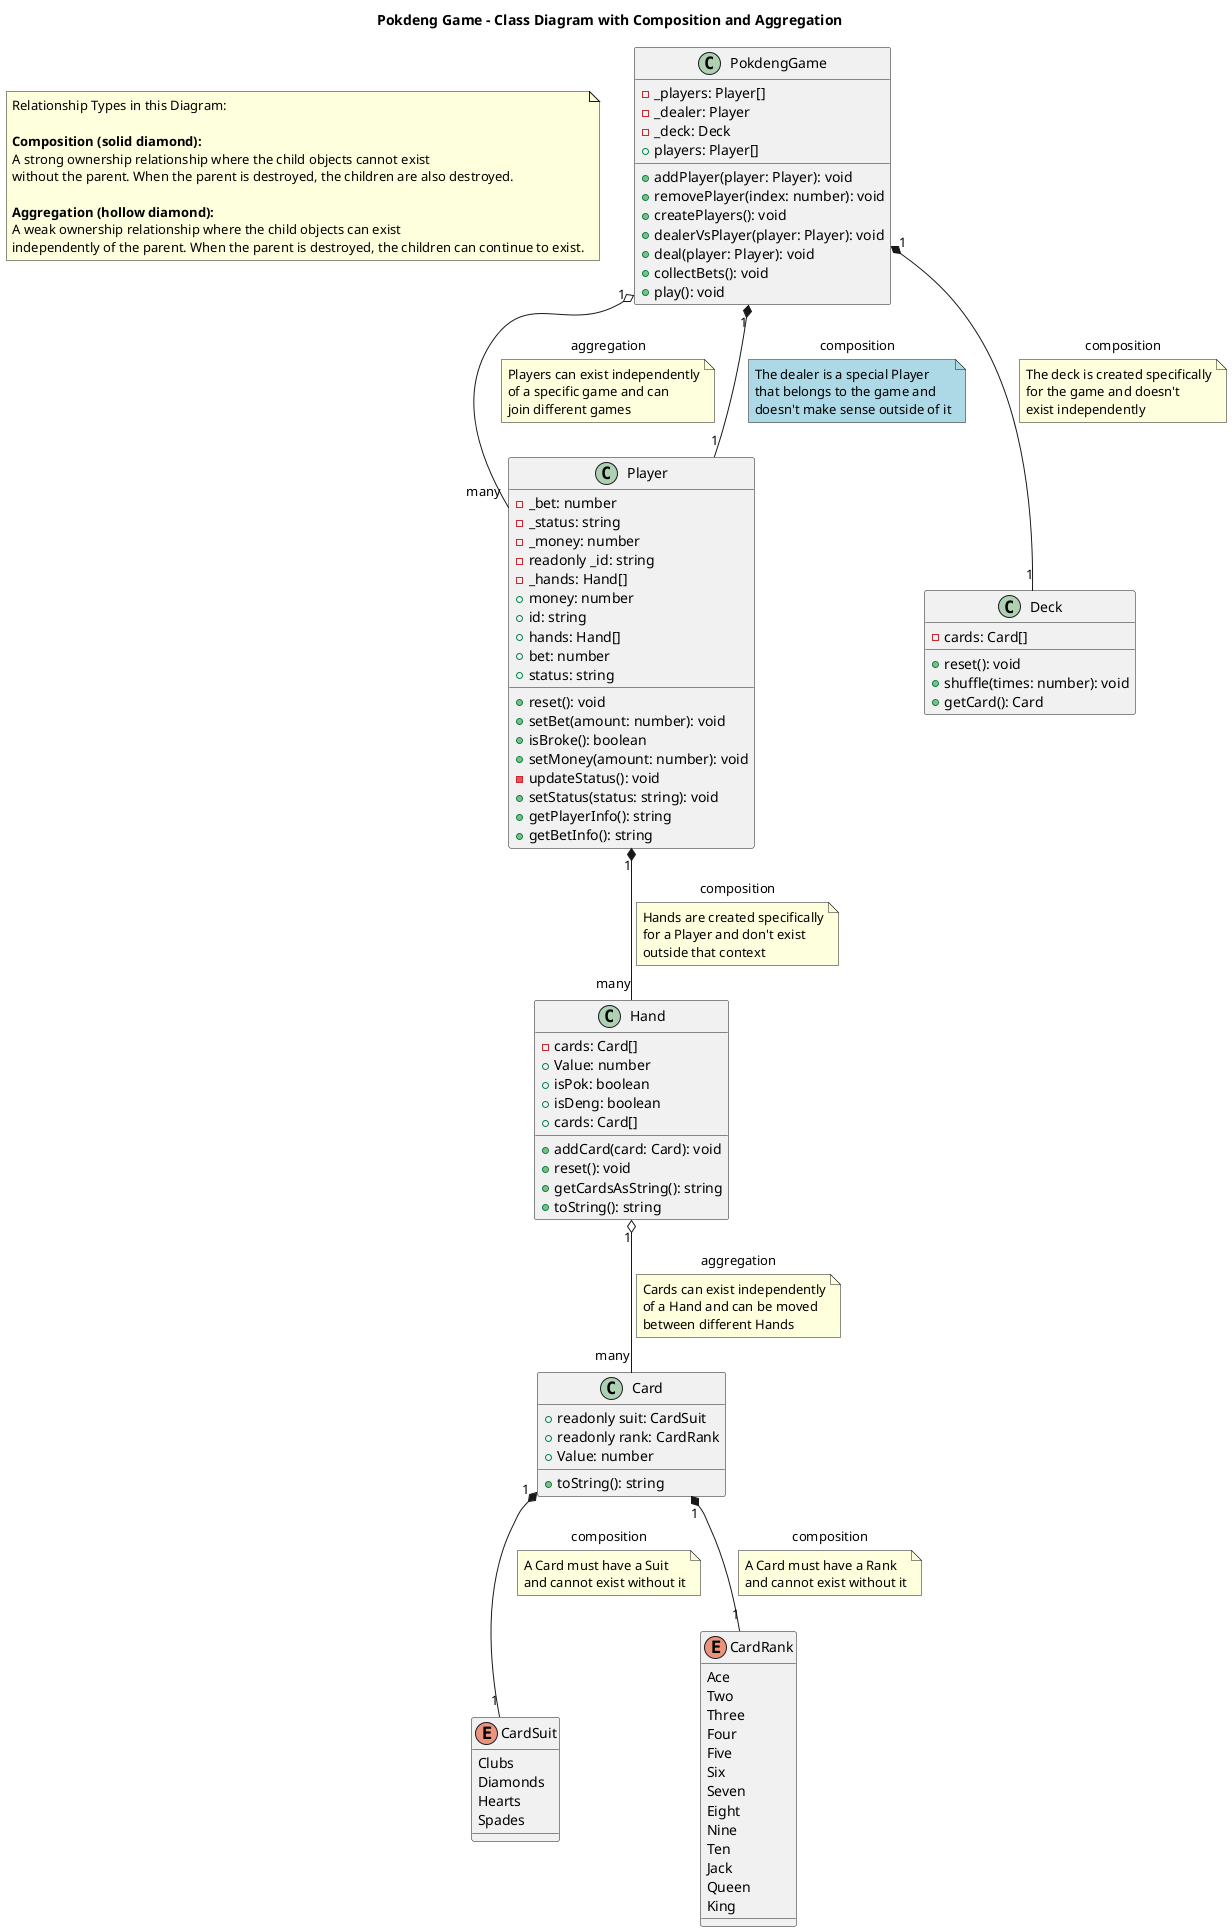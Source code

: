 @startuml Pokdeng Game

title Pokdeng Game - Class Diagram with Composition and Aggregation

note "Relationship Types in this Diagram:\n\n<b>Composition (solid diamond):</b>\nA strong ownership relationship where the child objects cannot exist\nwithout the parent. When the parent is destroyed, the children are also destroyed.\n\n<b>Aggregation (hollow diamond):</b>\nA weak ownership relationship where the child objects can exist\nindependently of the parent. When the parent is destroyed, the children can continue to exist." as N1

' Enums
enum CardSuit {
  Clubs
  Diamonds
  Hearts
  Spades
}

enum CardRank {
  Ace
  Two
  Three
  Four
  Five
  Six
  Seven
  Eight
  Nine
  Ten
  Jack
  Queen
  King
}

' Classes
class Card {
  + readonly suit: CardSuit
  + readonly rank: CardRank
  + toString(): string
  + Value: number
}

class Hand {
  - cards: Card[]
  + addCard(card: Card): void
  + Value: number
  + reset(): void
  + isPok: boolean
  + isDeng: boolean
  + cards: Card[]
  + getCardsAsString(): string
  + toString(): string
}

class Player {
  - _bet: number
  - _status: string
  - _money: number
  - readonly _id: string
  - _hands: Hand[]
  + money: number
  + id: string
  + hands: Hand[]
  + reset(): void
  + setBet(amount: number): void
  + bet: number
  + isBroke(): boolean
  + setMoney(amount: number): void
  - updateStatus(): void
  + setStatus(status: string): void
  + status: string
  + getPlayerInfo(): string
  + getBetInfo(): string
}

class Deck {
  - cards: Card[]
  + reset(): void
  + shuffle(times: number): void
  + getCard(): Card
}

class PokdengGame {
  - _players: Player[]
  - _dealer: Player
  - _deck: Deck
  + players: Player[]
  + addPlayer(player: Player): void
  + removePlayer(index: number): void
  + createPlayers(): void
  + dealerVsPlayer(player: Player): void
  + deal(player: Player): void
  + collectBets(): void
  + play(): void
}

' Relationships with explanations
Card "1" *-- "1" CardSuit : composition
note on link
  A Card must have a Suit
  and cannot exist without it
end note

Card "1" *-- "1" CardRank : composition
note on link
  A Card must have a Rank
  and cannot exist without it
end note

Hand "1" o-- "many" Card : aggregation
note on link
  Cards can exist independently
  of a Hand and can be moved
  between different Hands
end note

Player "1" *-- "many" Hand : composition
note on link
  Hands are created specifically
  for a Player and don't exist
  outside that context
end note

PokdengGame "1" o-- "many" Player : aggregation
note on link
  Players can exist independently
  of a specific game and can
  join different games
end note

PokdengGame "1" *-- "1" Deck : composition
note on link
  The deck is created specifically
  for the game and doesn't
  exist independently
end note

PokdengGame "1" *-- "1" Player : composition
note on link #LightBlue
  The dealer is a special Player
  that belongs to the game and
  doesn't make sense outside of it
end note

@enduml